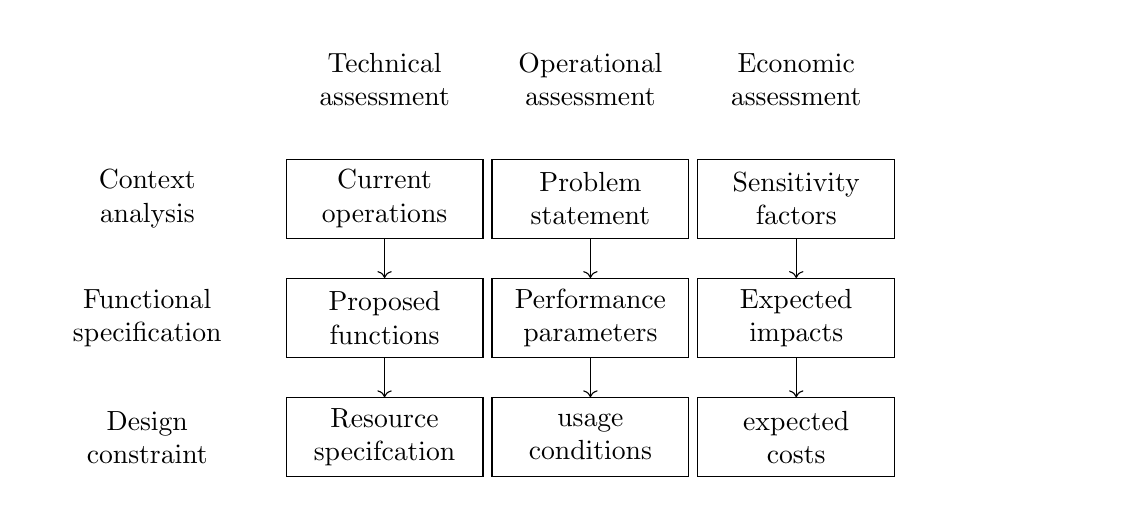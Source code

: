 %%define
\def\radius{6cm}

\begin{tikzpicture}[
    background rectangle/.style={fill=black!0},show background rectangle,
    every node/.style={align=center, minimum height=1.5em, minimum width=1.5em,node distance=0pt},
    three sided/.style={draw=none,
        append after command={
            [shorten <= -0.5\pgflinewidth]
            ([shift={(-1.5\pgflinewidth,-0.5\pgflinewidth)}]\tikzlastnode.north east)
            edge([shift={( 0.5\pgflinewidth,-0.5\pgflinewidth)}]\tikzlastnode.north west)
            ([shift={( 0.5\pgflinewidth,-0.5\pgflinewidth)}]\tikzlastnode.north west)
            edge([shift={( 0.5\pgflinewidth,+0.5\pgflinewidth)}]\tikzlastnode.south west)
            ([shift={( 0.5\pgflinewidth,+0.5\pgflinewidth)}]\tikzlastnode.south west)
            edge([shift={(-1.0\pgflinewidth,+0.5\pgflinewidth)}]\tikzlastnode.south east)
        }
    },
    sepline/.style={draw=none, % adds a line on the left side!
        append after command={
            [shorten <= -0.0\pgflinewidth]
            ([shift={( 0.0\pgflinewidth,-1.0\pgflinewidth)}]\tikzlastnode.north west)
            edge([shift={( 0.0\pgflinewidth,+1.0\pgflinewidth)}]\tikzlastnode.south west)
        }
    }
]
\draw[white] (-1.0, 0.50) --
             (12.0, 0.50) --
             (12.0,-5.10) --
             (-1.0,-5.10) --
             (-1.0, 0.50);


%\node[draw=black](dummy) at (-1,0){};
%\node[draw=black](dummy) at (10,-6){};
\def\cha{1.0cm};\def\wCh{2.5cm};\def\ChGap{.5cm};
\node[minimum height=\cha, minimum width=\wCh](b00) at(0,0){};
\node[minimum height=\cha, minimum width=\wCh,below=0.5cm of b00](l1){Context\\analysis};
\node[minimum height=\cha, minimum width=\wCh,below=0.5cm of l1](l2){Functional\\specification};
\node[minimum height=\cha, minimum width=\wCh,below=0.5cm of l2](l3){Design\\constraint};

\node[minimum height=\cha, minimum width=\wCh,right=0.5cm of b00](h1){Technical\\assessment};
\node[minimum height=\cha, minimum width=\wCh,right=0.1cm of h1](h2){Operational\\assessment};
\node[minimum height=\cha, minimum width=\wCh,right=0.1cm of h2](h3){Economic\\assessment};

%\node[minimum height=\cha, minimum width=\wCh,right=0.5cm of h3](xx){Textfor \\etevallll};


\node[minimum height=\cha, minimum width=\wCh,draw=black,below=0.5cm of h1] (a1){Current\\operations};
\node[minimum height=\cha, minimum width=\wCh,draw=black,below=0.5cm of a1] (a2){Proposed\\functions};
\node[minimum height=\cha, minimum width=\wCh,draw=black,below=0.5cm of a2] (a3){Resource\\ specifcation};
\draw[->] (a1) to (a2);
\draw[->] (a2) to (a3);

\node[minimum height=\cha, minimum width=\wCh,draw=black,below=0.5cm of h2] (b1){Problem\\statement};
\node[minimum height=\cha, minimum width=\wCh,draw=black,below=0.5cm of b1] (b2){Performance\\parameters};
\node[minimum height=\cha, minimum width=\wCh,draw=black,below=0.5cm of b2] (b3){usage\\conditions};
\draw[->] (b1) to (b2);
\draw[->] (b2) to (b3);

\node[minimum height=\cha, minimum width=\wCh,draw=black,below=0.5cm of h3] (c1){Sensitivity\\factors};
\node[minimum height=\cha, minimum width=\wCh,draw=black,below=0.5cm of c1] (c2){Expected\\impacts};
\node[minimum height=\cha, minimum width=\wCh,draw=black,below=0.5cm of c2] (c3){expected\\costs};
\draw[->] (c1) to (c2);
\draw[->] (c2) to (c3);



%\def\cha{1.0cm};\def\wCh{2cm};\def\ChGap{.5cm};
%\node[minimum height=\cha, minimum width=\wCh,fill=lightgray,draw=black     ](c1)at(0,0){Chapter 1};
%\def\chb{1.5cm}
%\node[minimum height=\chb,minimum width=\wCh,fill=lightgray,draw=black,below=\ChGap of c1](c2){Chapter 2};
%\def\chc{1.5cm}
%\node[minimum height=\chc,minimum width=\wCh,fill=lightgray,draw=black,below=\ChGap of c2](c3){Chapter 3};
%\def\chd{3.0cm}
%\node[minimum height=\chd,minimum width=\wCh,fill=lightgray,draw=black,below=\ChGap of c3](c4){Chapter 4};
%\def\che{3.5cm}
%\node[minimum height=\che,minimum width=\wCh,fill=lightgray,draw=black,below=\ChGap of c4](c5){Chapter 5};
%\def\chf{1.0cm}
%\node[minimum height=\chf,minimum width=\wCh,fill=lightgray,draw=black,below=\ChGap of c5](c6){Chapter 6};
%\def\chg{1.0cm}
%\node[minimum height=\chg,minimum width=\wCh,fill=lightgray,draw=black,below=\ChGap of c6](c7){Chapter 7};
%\def\chh{1.0cm}
%\node[minimum height=\chh,minimum width=\wCh,fill=lightgray,draw=black,below=\ChGap of c7](c8){Chapter 8};
%
%\node[minimum height=\cha,minimum width=20cm, draw=black,right=1cm of c1  ](c1-x){}; %Box
%\node[minimum height=\cha,minimum width=3cm,  right=1cm of c1  ](c1-0){Introduction}; %Intro basic terms for PS
%\node[sepline,minimum height=\cha,minimum width=4cm,  right=of c1-0](c1-1){Problem Statement}; %PS
%\node[sepline,minimum height=\cha,minimum width=4cm,  right=of c1-1](c1-2){Method}; %Methodical approach
%\node[sepline,minimum height=\cha,minimum width=5cm,  right=of c1-2](c1-3){Contributions};  %Contributions
%\node[sepline,minimum height=\cha,minimum width=2cm,  right=of c1-3](c1-4){Outline};
%\node[sepline,minimum height=\cha,minimum width=2cm,  right=of c1-4](c1-s){Summary};
%
%\node[minimum height=\chb,minimum width=20cm,draw=black,right=1cm of c2  ](c2-x){}; %Box
%\node[minimum height=\chb,minimum width=5cm, right=1cm of c2  ](c2-0){Motivation};
%%\node[sepline ,minimum height=\chb,minimum width=3.75cm,right=of c2-0](c2-1){Power Management};
%%\node[sepline,minimum height=\chb,minimum width=3.75cm, right=of c2-1](c2-2){P\&E software stack};
%\node[sepline,minimum height=\chb,minimum width=6.5cm, right=of c2-0](c2-3){Problem Scope}; %%% Carefull!
%\node[sepline,minimum height=\chb,minimum width=6.5cm, right=of c2-3](c2-4){Problem Requirements};
%\node[sepline,minimum height=\chb,minimum width=2cm,    right=of c2-4](c2-s){Summary};
%
%\node[minimum height=\chc,minimum width=20cm  , draw=black,right=1cm of c3  ](c3-x){}; %Box
%\node[minimum height=\chc,minimum width=6.5cm, right=1cm of c3  ](c3-0){Background - Hardware};
%\node[sepline,minimum height=\chc,minimum width=6.5cm, right=of c3-0](c3-1){Background - Software};
%\node[sepline,minimum height=\chc,minimum width=5cm, right=of c3-1](c3-2){Related Work};
%\node[sepline,minimum height=\chc,minimum width=2cm,             right=of c3-2](c3-s){Summary};
%%\node[minimum height=\chc,minimum width=2cm, draw=black,right=of c3-2](c3-3){Related Work};
%
%\node[minimum height=\chd,minimum width=20cm,draw=black,right=1cm of c4  ](c4-x){}; %Box
%\node[minimum height=\chd,minimum width=18cm, right=1cm of c4  ](c4-0){The OIEP Reference Model};
%\node[sepline,minimum height=\chd,minimum width=2cm,  right=of c4-0](c4-s){Summary};
%
%\node[minimum height=\che,minimum width=20cm,draw=black,right=1cm of c5  ](c5-x){}; %Box
%\node[minimum height=\che,minimum width=18cm, right=1cm of c5  ](c5-0){OIEP architectures};
%\node[sepline,minimum height=\che,minimum width=2cm,  right=of c5-0](c5-s){Summary};
%
%\node[minimum height=\chf,minimum width=20cm,draw=black,right=1cm of c6  ](c6-x){}; %Box
%\node[minimum height=\chf,minimum width=18cm, right=1cm of c6  ](c6-0){Evaluation};
%\node[sepline,minimum height=\chf,minimum width=2cm, right=of c6-0](c6-s){Summary};
%
%\node[minimum height=\chg,minimum width=20cm,draw=black,right=1cm of c7  ](c7-x){}; %Box
%\node[minimum height=\chg,minimum width=18cm, right=1cm of c7  ](c7-0){Future Work};
%\node[sepline,minimum height=\chg,minimum width=2cm, right=of c7-0](c7-s){Summary};
%
%\node[minimum height=\chh,minimum width=20cm,draw=black,right=1cm of c8  ](c8-x){}; %Box
%\node[minimum height=\chh,minimum width=15cm,right =1cm of c8  ](c8-0){Conclusions};
%\node[sepline,minimum height=\chh,minimum width=05cm,right=of c8-0](c8-s){Summary};
%
%
%%%%% REMOVE IF UGLY: VVVVVV
%        
%%\draw[decoration={brace,mirror},decorate] (c1-s)++ (1.5,-\cha) -- node[below=20pt] {} +(0,2*\cha);
%\draw[decoration={brace,mirror},decorate] (c1-s)++ (1.5,-0.5*\cha +.05) -- node[below=20pt] {} +(0,1*\cha -.05);
%\node[minimum size=0.05cm,circle, black, draw, xshift=2.25cm](m1) at (c1-s) {\scriptsize{1}};%\small{$^\ast$}};
%%\node[minimum size=0.15cm,circle, black, draw](a) at(+23.25  , +0.00) {\scriptsize{1}\small{$^\ast$}};
%
%%\draw[decoration={brace,mirror},decorate] (22.5,-4.45) -- node[below=20pt] {} (22.5,-1.05);
%\draw[decoration={brace,mirror},decorate] (c3-s)++ (1.5,-0.5*\chc +.05) -- node[below=20pt] {} +(0,\chc+\chb+\ChGap -.05);
%\node[minimum size=0.05cm,circle, black, draw, xshift=2.25cm, yshift=-(0.5*(\chb+\ChGap))](m2) at (c2-s) {\scriptsize{2}};%\small{$^\ast$}};
%%\node[minimum size=0.10cm,circle, black, draw](b) at(+23.25, -2.75) {\scriptsize{2}\small{$^\ast$}};
%
%%\draw[decoration={brace,mirror},decorate] (c4-s)++ (1.5,-0.5*\chd -.05) -- node[below=20pt] {} +(0,1*\chd +.05);
%\draw[decoration={brace,mirror},decorate] (c4-s)++ (1.5,-0.5*\chd +.05) -- node[below=20pt] {} +(0,1*\chd -.05);
%\node[minimum size=0.05cm,circle, black, draw, xshift=2.25cm](m3) at (c4-s) {\scriptsize{3}};%\small{$^\ast$}};
%
%\draw[decoration={brace,mirror},decorate] (c5-s)++ (1.5,-0.5*\che +.05) -- node[below=20pt] {} +(0,1*\che -.05);
%%\draw[decoration={brace,mirror},decorate] (22.5,-10.45) -- node[below=20pt] {} (22.5,-7.85);
%\node[minimum size=0.05cm,circle, black, draw, xshift=2.25cm, yshift=(2*0.18*\che)](ma) at (c5-s) {\scriptsize{a}};
%\node[minimum size=0.05cm,circle, black, draw, xshift=2.25cm, yshift=(1*0.18*\che)](mb) at (c5-s) {\scriptsize{b}};
%\node[minimum size=0.05cm,circle, black, draw, xshift=2.25cm, yshift=(0*0.18*\che)](mc) at (c5-s) {\scriptsize{c}};
%\node[minimum size=0.05cm,circle, black, draw, xshift=2.25cm, yshift=(-1*0.18*\che)](md) at (c5-s) {\scriptsize{d}};
%\node[minimum size=0.05cm,circle, black, draw, xshift=2.25cm, yshift=(-2*0.18*\che)](me) at (c5-s) {\scriptsize{e}};
%%\node[minimum size=0.05cm,circle, black, draw, xshift=2.25cm, yshift=(.5)](c) at (c5-s) {\scriptsize{2}};
%%\node[minimum size=0.05cm,circle, black, draw](c) at(+23.25,  -8.25) {\scriptsize{1}};
%%\node[minimum size=0.05cm,circle, black, draw](c) at(+23.25,  -8.75) {\scriptsize{2}};
%%\node[minimum size=0.05cm,circle, black, draw](c) at(+23.25,  -9.25) {\scriptsize{3}};
%%\node[minimum size=0.05cm,circle, black, draw](c) at(+23.25,  -9.75) {\scriptsize{4}};
%%\node[minimum size=0.05cm,circle, black, draw](c) at(+23.25, -10.25) {\scriptsize{5}};
%
%%\draw[decoration={brace,mirror},decorate] (22.5,-13.45) -- node[below=20pt] {} (22.5,-11.45);
%\draw[decoration={brace,mirror},decorate] (c7-s)++ (1.5,-0.5*\chg +.05) -- node[below=20pt] {} +(0,\chg+\chf+\ChGap -.05);
%%\node[minimum size=0.20cm,circle, black, draw](d) at(+23.25,-12.40) {\scriptsize{4}\small{$^\ast$}};
%\node[minimum size=0.05cm,circle, black, draw, xshift=2.25cm, yshift=-(0.5*(\chf+\ChGap))](m4) at (c6-s) {\scriptsize{4}};%\small{$^\ast$}};
%
%
%\node[above=.35cm of c1]  (TitleC) {Chapters};%\small{$^\ast$}};
%\node[above=.35cm of c1-x](TitleC) {Contents};%\small{$^\ast$}};
%%\node[above right=.30cm and 0.35cm of c1-x]  (TitleC) {Methods steps};%\small{$^\ast$}};
%\node[above=.10cm of m1]  (TitleC) {Methods\\steps};%\small{$^\ast$}};

\end{tikzpicture}
